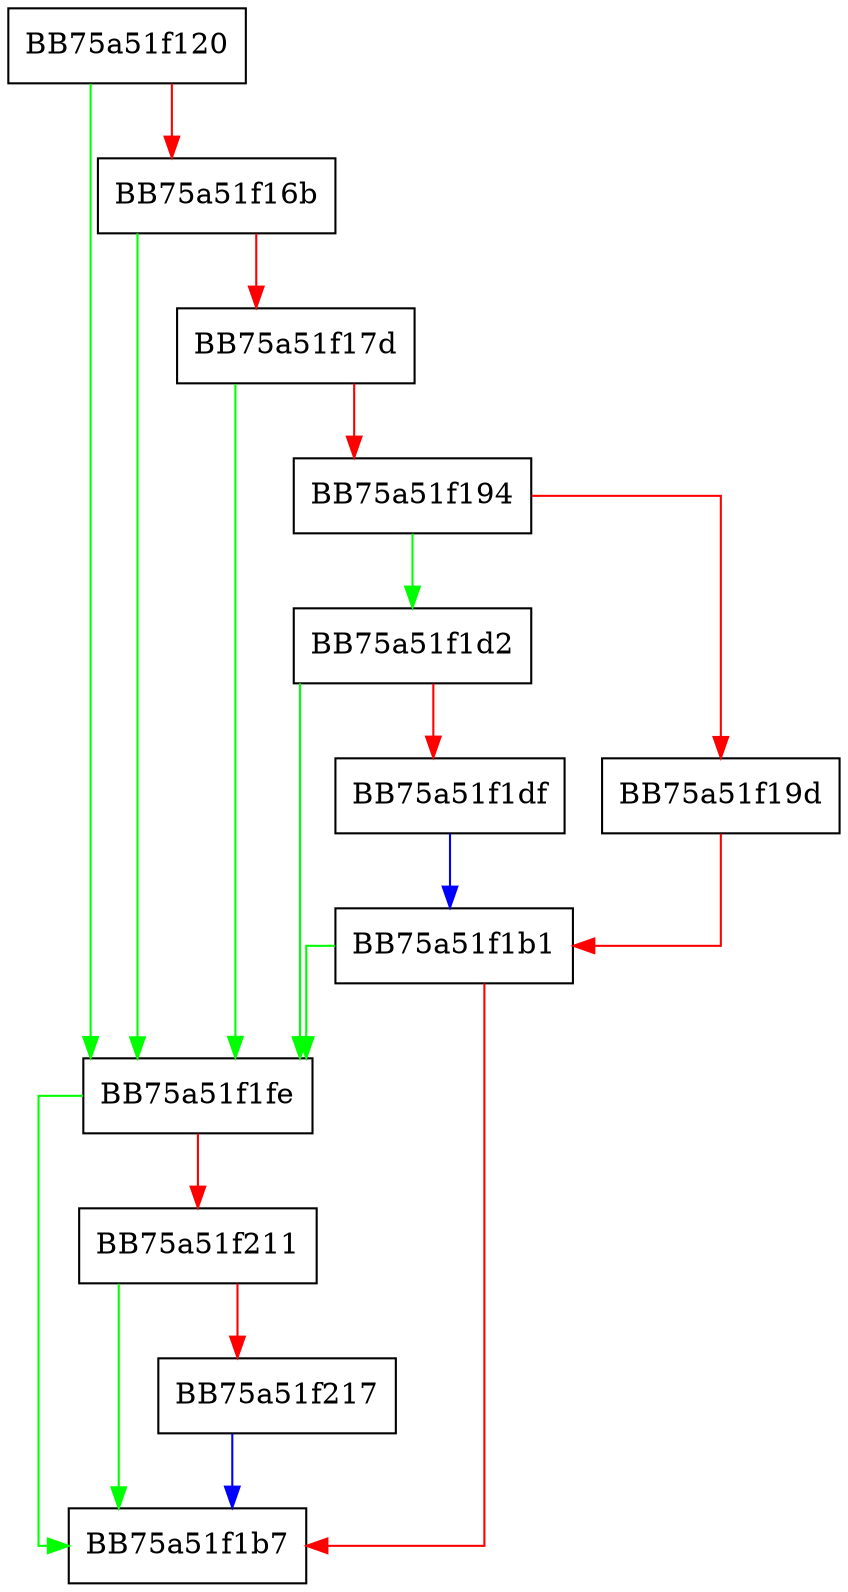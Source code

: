 digraph GetPackSizeAndPos {
  node [shape="box"];
  graph [splines=ortho];
  BB75a51f120 -> BB75a51f1fe [color="green"];
  BB75a51f120 -> BB75a51f16b [color="red"];
  BB75a51f16b -> BB75a51f1fe [color="green"];
  BB75a51f16b -> BB75a51f17d [color="red"];
  BB75a51f17d -> BB75a51f1fe [color="green"];
  BB75a51f17d -> BB75a51f194 [color="red"];
  BB75a51f194 -> BB75a51f1d2 [color="green"];
  BB75a51f194 -> BB75a51f19d [color="red"];
  BB75a51f19d -> BB75a51f1b1 [color="red"];
  BB75a51f1b1 -> BB75a51f1fe [color="green"];
  BB75a51f1b1 -> BB75a51f1b7 [color="red"];
  BB75a51f1d2 -> BB75a51f1fe [color="green"];
  BB75a51f1d2 -> BB75a51f1df [color="red"];
  BB75a51f1df -> BB75a51f1b1 [color="blue"];
  BB75a51f1fe -> BB75a51f1b7 [color="green"];
  BB75a51f1fe -> BB75a51f211 [color="red"];
  BB75a51f211 -> BB75a51f1b7 [color="green"];
  BB75a51f211 -> BB75a51f217 [color="red"];
  BB75a51f217 -> BB75a51f1b7 [color="blue"];
}